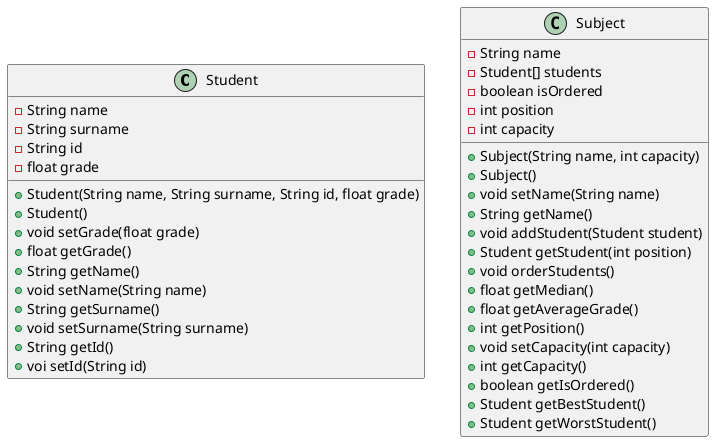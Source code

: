 @startuml
class Student {
  - String name
  - String surname
  - String id
  - float grade
  + Student(String name, String surname, String id, float grade)
  + Student()
  + void setGrade(float grade)
  + float getGrade()
  + String getName()
  + void setName(String name)
  + String getSurname()
  + void setSurname(String surname)
  + String getId()
  + voi setId(String id)
}

class Subject {

 - String name
 - Student[] students
 - boolean isOrdered
 - int position
 - int capacity
 + Subject(String name, int capacity)
 + Subject()
 + void setName(String name)
 + String getName()
 + void addStudent(Student student)
 + Student getStudent(int position)
 + void orderStudents()
 + float getMedian()
 + float getAverageGrade()
 + int getPosition()
 + void setCapacity(int capacity)
 + int getCapacity()
 + boolean getIsOrdered()
 + Student getBestStudent()
 + Student getWorstStudent()
}
@enduml